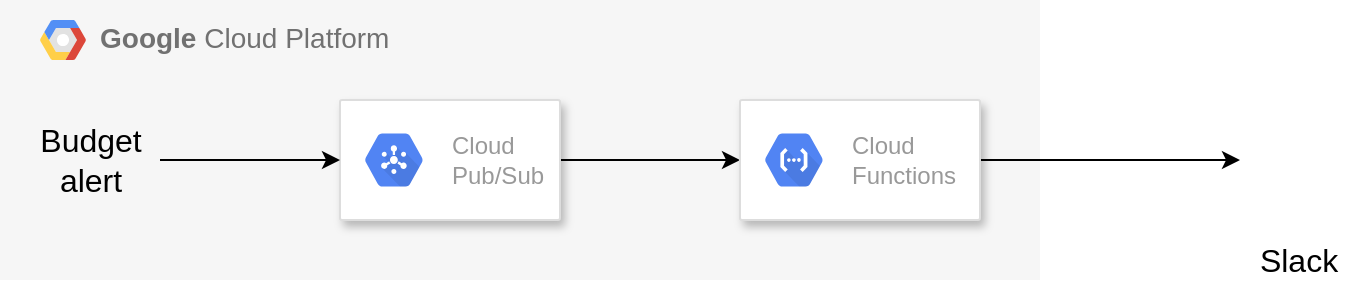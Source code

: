 <mxfile version="14.9.8" type="device"><diagram id="qp322zVId2a0Q-N4kmcV" name="Page-1"><mxGraphModel dx="1426" dy="857" grid="1" gridSize="10" guides="1" tooltips="1" connect="1" arrows="1" fold="1" page="1" pageScale="1" pageWidth="827" pageHeight="1169" math="0" shadow="0"><root><mxCell id="0"/><mxCell id="1" parent="0"/><mxCell id="a37HgMPyrUD6sh-3XU6l-6" value="&lt;b&gt;Google &lt;/b&gt;Cloud Platform" style="fillColor=#F6F6F6;strokeColor=none;shadow=0;gradientColor=none;fontSize=14;align=left;spacing=10;fontColor=#717171;9E9E9E;verticalAlign=top;spacingTop=-4;fontStyle=0;spacingLeft=40;html=1;" vertex="1" parent="1"><mxGeometry x="40" y="40" width="520" height="140" as="geometry"/></mxCell><mxCell id="a37HgMPyrUD6sh-3XU6l-7" value="" style="shape=mxgraph.gcp2.google_cloud_platform;fillColor=#F6F6F6;strokeColor=none;shadow=0;gradientColor=none;" vertex="1" parent="a37HgMPyrUD6sh-3XU6l-6"><mxGeometry width="23" height="20" relative="1" as="geometry"><mxPoint x="20" y="10" as="offset"/></mxGeometry></mxCell><mxCell id="a37HgMPyrUD6sh-3XU6l-5" value="" style="shape=image;html=1;verticalAlign=top;verticalLabelPosition=bottom;labelBackgroundColor=#ffffff;imageAspect=0;aspect=fixed;image=https://cdn2.iconfinder.com/data/icons/social-media-2285/512/1_Slack_colored_svg-128.png" vertex="1" parent="1"><mxGeometry x="660" y="91" width="58" height="58" as="geometry"/></mxCell><mxCell id="a37HgMPyrUD6sh-3XU6l-15" style="edgeStyle=orthogonalEdgeStyle;rounded=0;orthogonalLoop=1;jettySize=auto;html=1;entryX=0;entryY=0.5;entryDx=0;entryDy=0;fontSize=16;" edge="1" parent="1" source="a37HgMPyrUD6sh-3XU6l-9" target="a37HgMPyrUD6sh-3XU6l-11"><mxGeometry relative="1" as="geometry"/></mxCell><mxCell id="a37HgMPyrUD6sh-3XU6l-9" value="" style="strokeColor=#dddddd;shadow=1;strokeWidth=1;rounded=1;absoluteArcSize=1;arcSize=2;" vertex="1" parent="1"><mxGeometry x="210" y="90" width="110" height="60" as="geometry"/></mxCell><mxCell id="a37HgMPyrUD6sh-3XU6l-10" value="Cloud&#10;Pub/Sub" style="dashed=0;connectable=0;html=1;fillColor=#5184F3;strokeColor=none;shape=mxgraph.gcp2.hexIcon;prIcon=cloud_pubsub;part=1;labelPosition=right;verticalLabelPosition=middle;align=left;verticalAlign=middle;spacingLeft=5;fontColor=#999999;fontSize=12;" vertex="1" parent="a37HgMPyrUD6sh-3XU6l-9"><mxGeometry y="0.5" width="44" height="39" relative="1" as="geometry"><mxPoint x="5" y="-19.5" as="offset"/></mxGeometry></mxCell><mxCell id="a37HgMPyrUD6sh-3XU6l-16" style="edgeStyle=orthogonalEdgeStyle;rounded=0;orthogonalLoop=1;jettySize=auto;html=1;exitX=1;exitY=0.5;exitDx=0;exitDy=0;entryX=0;entryY=0.5;entryDx=0;entryDy=0;fontSize=16;" edge="1" parent="1" source="a37HgMPyrUD6sh-3XU6l-11" target="a37HgMPyrUD6sh-3XU6l-5"><mxGeometry relative="1" as="geometry"/></mxCell><mxCell id="a37HgMPyrUD6sh-3XU6l-11" value="" style="strokeColor=#dddddd;shadow=1;strokeWidth=1;rounded=1;absoluteArcSize=1;arcSize=2;" vertex="1" parent="1"><mxGeometry x="410" y="90" width="120" height="60" as="geometry"/></mxCell><mxCell id="a37HgMPyrUD6sh-3XU6l-12" value="Cloud&#10;Functions" style="dashed=0;connectable=0;html=1;fillColor=#5184F3;strokeColor=none;shape=mxgraph.gcp2.hexIcon;prIcon=cloud_functions;part=1;labelPosition=right;verticalLabelPosition=middle;align=left;verticalAlign=middle;spacingLeft=5;fontColor=#999999;fontSize=12;" vertex="1" parent="a37HgMPyrUD6sh-3XU6l-11"><mxGeometry y="0.5" width="44" height="39" relative="1" as="geometry"><mxPoint x="5" y="-19.5" as="offset"/></mxGeometry></mxCell><mxCell id="a37HgMPyrUD6sh-3XU6l-14" style="edgeStyle=orthogonalEdgeStyle;rounded=0;orthogonalLoop=1;jettySize=auto;html=1;entryX=0;entryY=0.5;entryDx=0;entryDy=0;fontSize=16;" edge="1" parent="1" source="a37HgMPyrUD6sh-3XU6l-13" target="a37HgMPyrUD6sh-3XU6l-9"><mxGeometry relative="1" as="geometry"/></mxCell><mxCell id="a37HgMPyrUD6sh-3XU6l-13" value="Budget&lt;br style=&quot;font-size: 16px;&quot;&gt;alert" style="text;html=1;resizable=0;autosize=1;align=center;verticalAlign=middle;points=[];fillColor=none;strokeColor=none;rounded=0;fontSize=16;" vertex="1" parent="1"><mxGeometry x="50" y="100" width="70" height="40" as="geometry"/></mxCell><mxCell id="a37HgMPyrUD6sh-3XU6l-17" value="Slack" style="text;html=1;resizable=0;autosize=1;align=center;verticalAlign=middle;points=[];fillColor=none;strokeColor=none;rounded=0;fontSize=16;" vertex="1" parent="1"><mxGeometry x="664" y="160" width="50" height="20" as="geometry"/></mxCell></root></mxGraphModel></diagram></mxfile>
